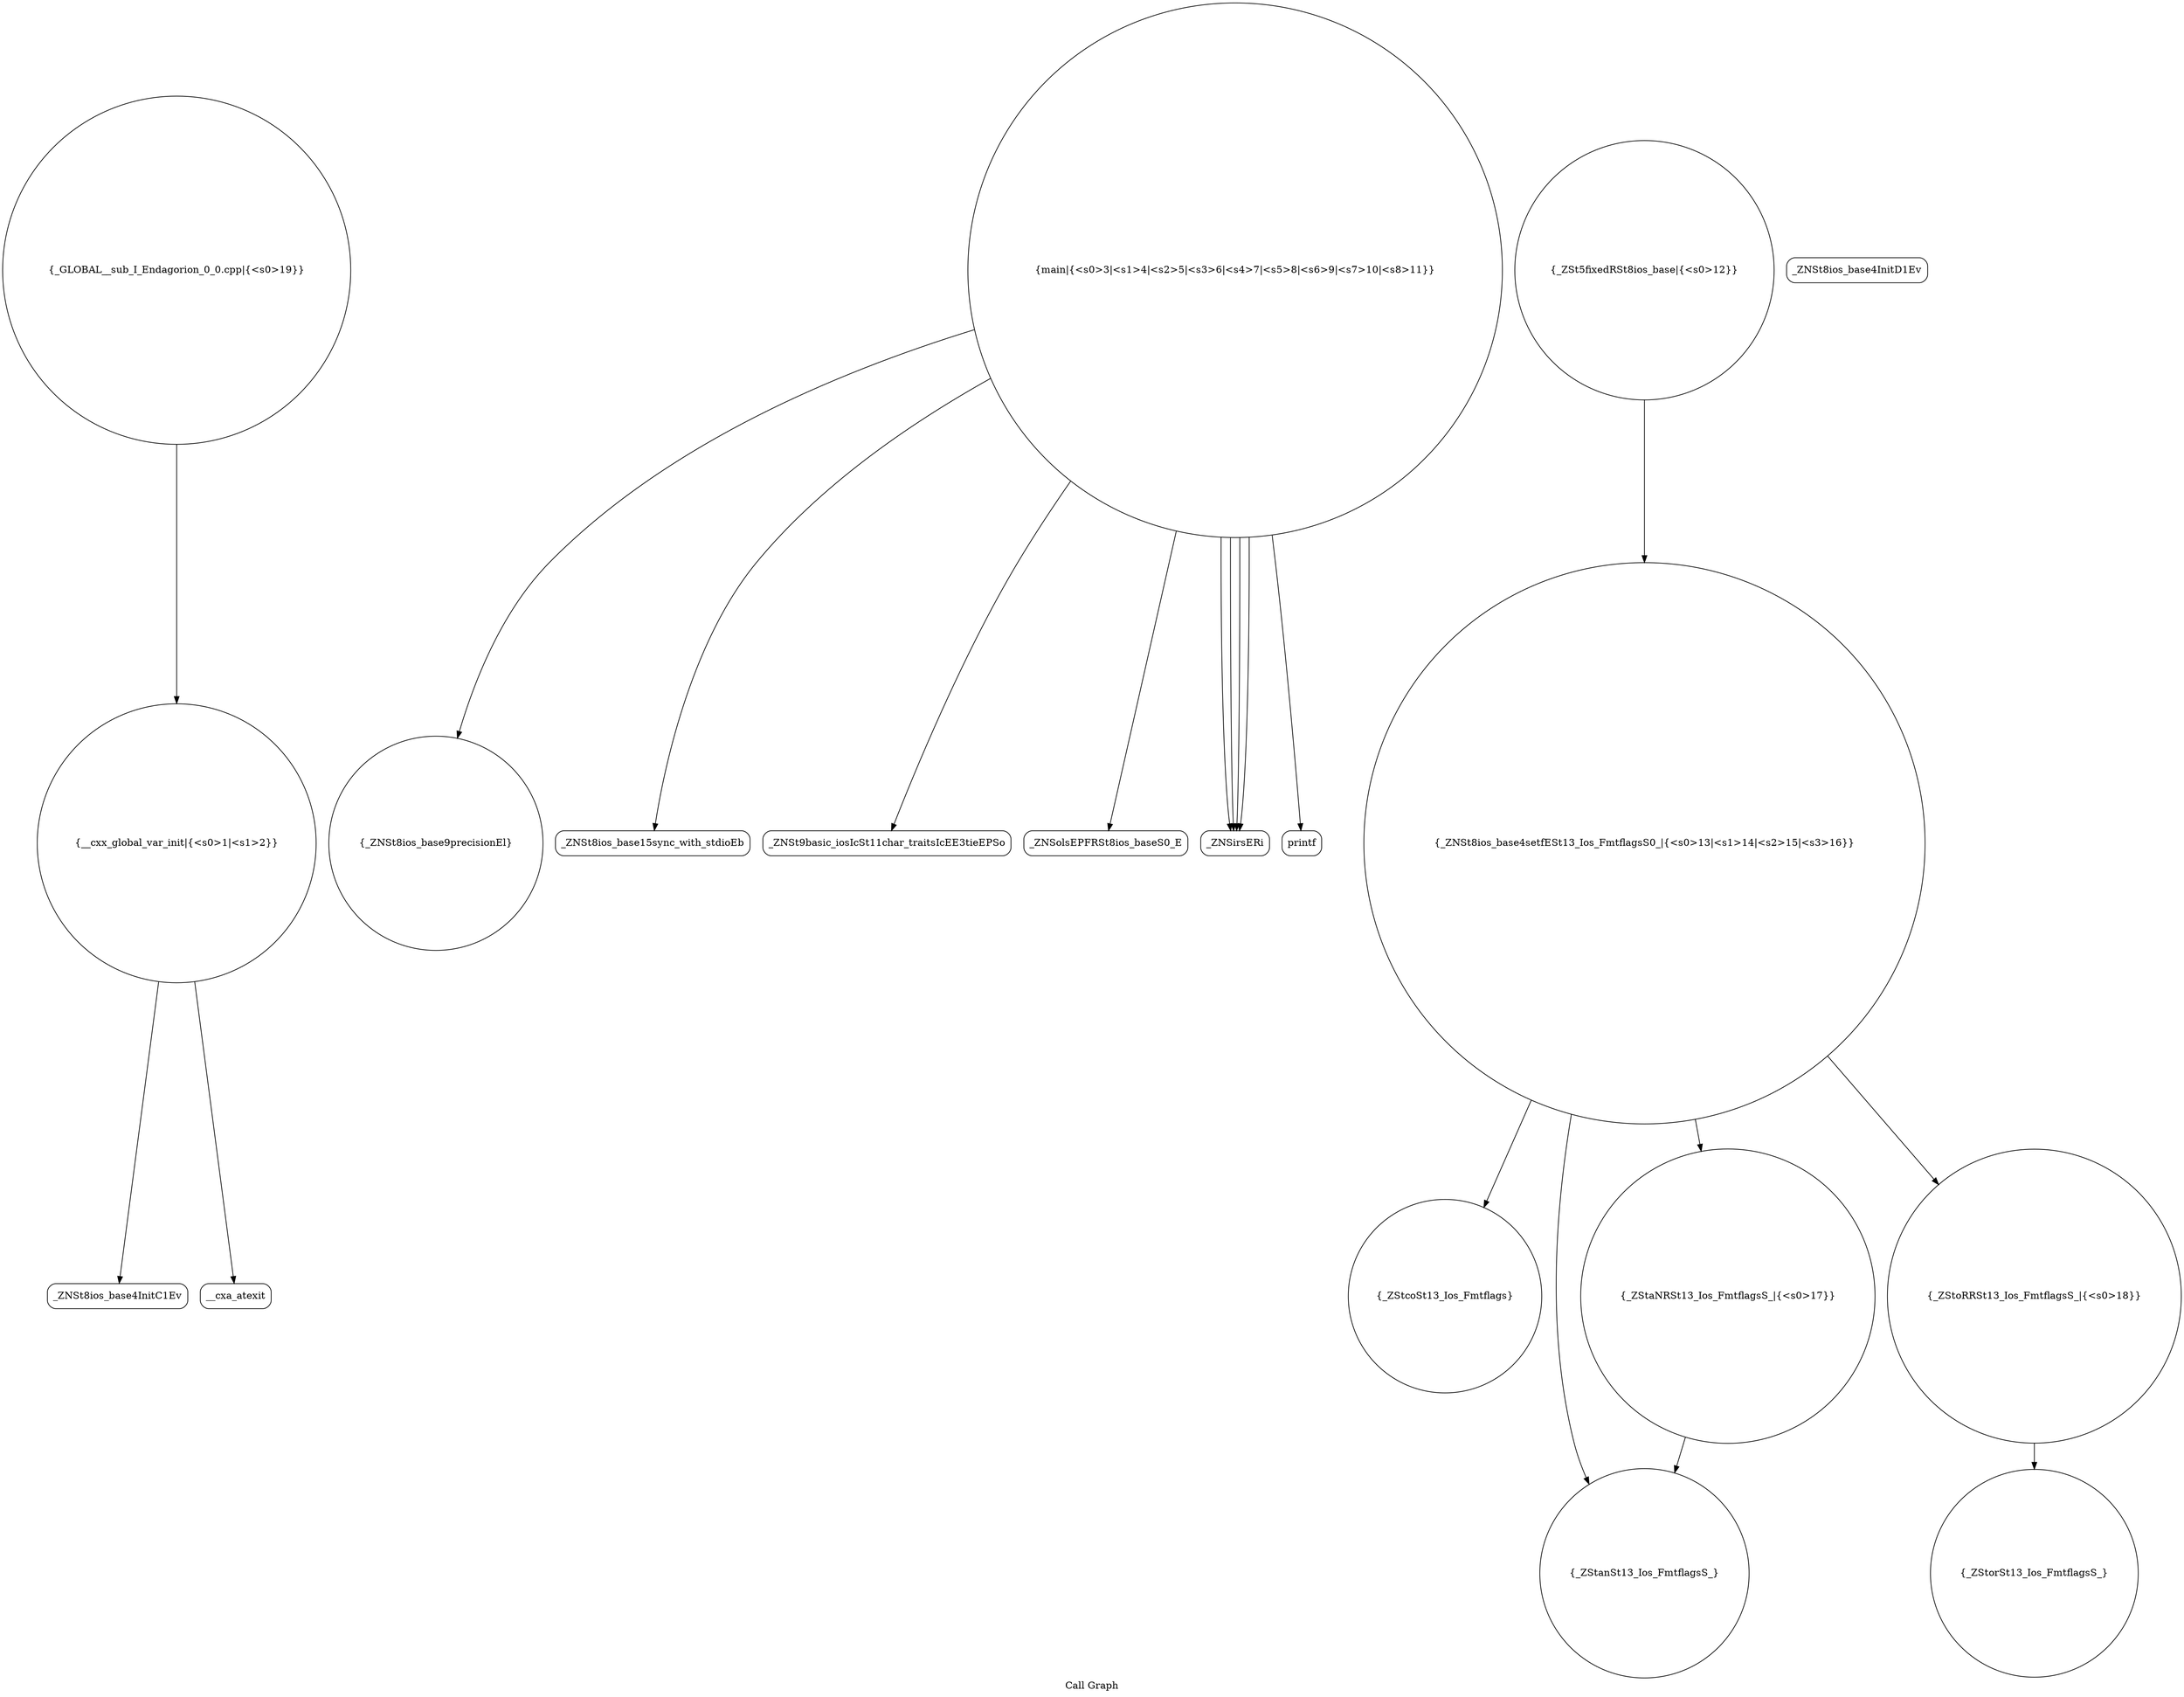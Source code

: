 digraph "Call Graph" {
	label="Call Graph";

	Node0x56351dcfe370 [shape=record,shape=circle,label="{__cxx_global_var_init|{<s0>1|<s1>2}}"];
	Node0x56351dcfe370:s0 -> Node0x56351dcfe800[color=black];
	Node0x56351dcfe370:s1 -> Node0x56351dcfe900[color=black];
	Node0x56351dcfeb00 [shape=record,shape=circle,label="{_ZNSt8ios_base9precisionEl}"];
	Node0x56351dcfee80 [shape=record,shape=circle,label="{_ZStcoSt13_Ios_Fmtflags}"];
	Node0x56351dcfe880 [shape=record,shape=Mrecord,label="{_ZNSt8ios_base4InitD1Ev}"];
	Node0x56351dcfec00 [shape=record,shape=circle,label="{_ZSt5fixedRSt8ios_base|{<s0>12}}"];
	Node0x56351dcfec00:s0 -> Node0x56351dcfed80[color=black];
	Node0x56351dcfef80 [shape=record,shape=circle,label="{_ZStanSt13_Ios_FmtflagsS_}"];
	Node0x56351dcfe980 [shape=record,shape=circle,label="{main|{<s0>3|<s1>4|<s2>5|<s3>6|<s4>7|<s5>8|<s6>9|<s7>10|<s8>11}}"];
	Node0x56351dcfe980:s0 -> Node0x56351dcfea00[color=black];
	Node0x56351dcfe980:s1 -> Node0x56351dcfea80[color=black];
	Node0x56351dcfe980:s2 -> Node0x56351dcfeb00[color=black];
	Node0x56351dcfe980:s3 -> Node0x56351dcfeb80[color=black];
	Node0x56351dcfe980:s4 -> Node0x56351dcfec80[color=black];
	Node0x56351dcfe980:s5 -> Node0x56351dcfec80[color=black];
	Node0x56351dcfe980:s6 -> Node0x56351dcfec80[color=black];
	Node0x56351dcfe980:s7 -> Node0x56351dcfec80[color=black];
	Node0x56351dcfe980:s8 -> Node0x56351dcfed00[color=black];
	Node0x56351dcfed00 [shape=record,shape=Mrecord,label="{printf}"];
	Node0x56351dcff080 [shape=record,shape=circle,label="{_GLOBAL__sub_I_Endagorion_0_0.cpp|{<s0>19}}"];
	Node0x56351dcff080:s0 -> Node0x56351dcfe370[color=black];
	Node0x56351dcfea80 [shape=record,shape=Mrecord,label="{_ZNSt9basic_iosIcSt11char_traitsIcEE3tieEPSo}"];
	Node0x56351dcfee00 [shape=record,shape=circle,label="{_ZStaNRSt13_Ios_FmtflagsS_|{<s0>17}}"];
	Node0x56351dcfee00:s0 -> Node0x56351dcfef80[color=black];
	Node0x56351dcfe800 [shape=record,shape=Mrecord,label="{_ZNSt8ios_base4InitC1Ev}"];
	Node0x56351dcfeb80 [shape=record,shape=Mrecord,label="{_ZNSolsEPFRSt8ios_baseS0_E}"];
	Node0x56351dcfef00 [shape=record,shape=circle,label="{_ZStoRRSt13_Ios_FmtflagsS_|{<s0>18}}"];
	Node0x56351dcfef00:s0 -> Node0x56351dcff000[color=black];
	Node0x56351dcfe900 [shape=record,shape=Mrecord,label="{__cxa_atexit}"];
	Node0x56351dcfec80 [shape=record,shape=Mrecord,label="{_ZNSirsERi}"];
	Node0x56351dcff000 [shape=record,shape=circle,label="{_ZStorSt13_Ios_FmtflagsS_}"];
	Node0x56351dcfea00 [shape=record,shape=Mrecord,label="{_ZNSt8ios_base15sync_with_stdioEb}"];
	Node0x56351dcfed80 [shape=record,shape=circle,label="{_ZNSt8ios_base4setfESt13_Ios_FmtflagsS0_|{<s0>13|<s1>14|<s2>15|<s3>16}}"];
	Node0x56351dcfed80:s0 -> Node0x56351dcfee80[color=black];
	Node0x56351dcfed80:s1 -> Node0x56351dcfee00[color=black];
	Node0x56351dcfed80:s2 -> Node0x56351dcfef80[color=black];
	Node0x56351dcfed80:s3 -> Node0x56351dcfef00[color=black];
}
